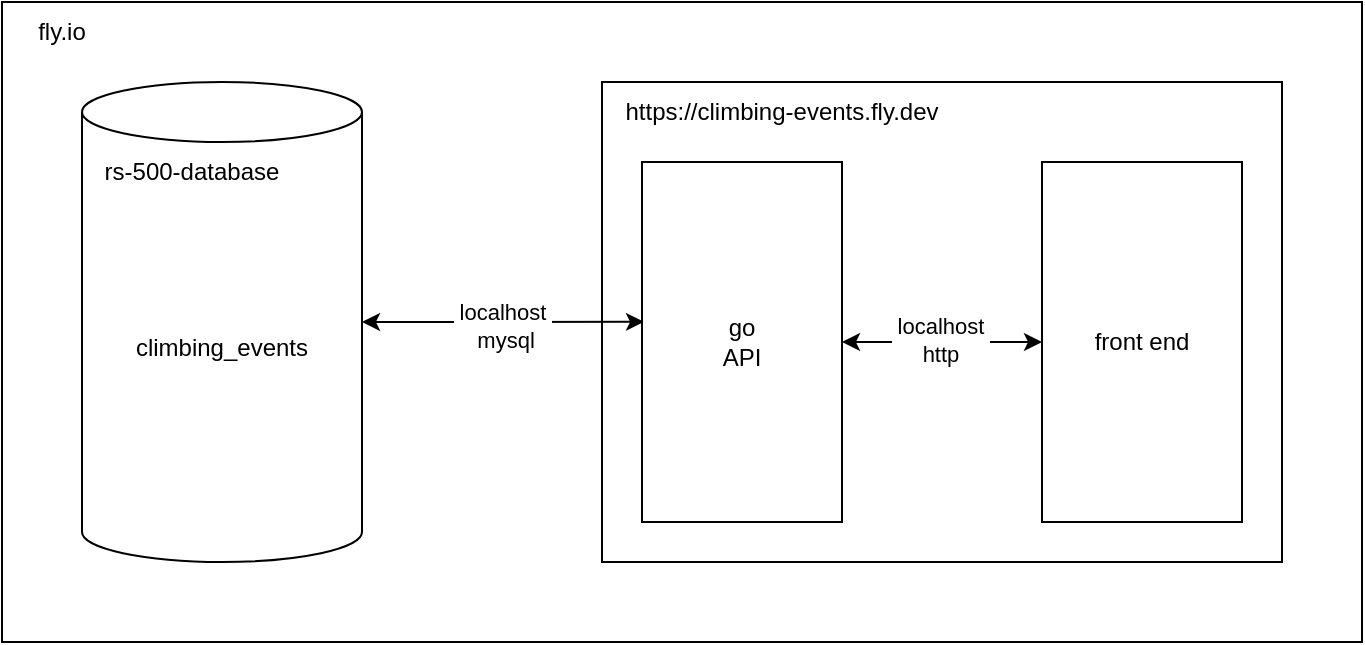 <mxfile version="24.6.5" type="device">
  <diagram id="C5RBs43oDa-KdzZeNtuy" name="Page-1">
    <mxGraphModel dx="954" dy="532" grid="1" gridSize="10" guides="1" tooltips="1" connect="1" arrows="1" fold="1" page="1" pageScale="1" pageWidth="827" pageHeight="1169" math="0" shadow="0">
      <root>
        <mxCell id="WIyWlLk6GJQsqaUBKTNV-0" />
        <mxCell id="WIyWlLk6GJQsqaUBKTNV-1" parent="WIyWlLk6GJQsqaUBKTNV-0" />
        <mxCell id="vT5-tsCif7zNP1GxxDNX-3" value="" style="rounded=0;whiteSpace=wrap;html=1;fillColor=none;" vertex="1" parent="WIyWlLk6GJQsqaUBKTNV-1">
          <mxGeometry x="80" y="80" width="680" height="320" as="geometry" />
        </mxCell>
        <mxCell id="vT5-tsCif7zNP1GxxDNX-4" value="fly.io" style="text;html=1;align=center;verticalAlign=middle;whiteSpace=wrap;rounded=0;" vertex="1" parent="WIyWlLk6GJQsqaUBKTNV-1">
          <mxGeometry x="80" y="80" width="60" height="30" as="geometry" />
        </mxCell>
        <mxCell id="vT5-tsCif7zNP1GxxDNX-6" value="" style="rounded=0;whiteSpace=wrap;html=1;fillColor=none;" vertex="1" parent="WIyWlLk6GJQsqaUBKTNV-1">
          <mxGeometry x="380" y="120" width="340" height="240" as="geometry" />
        </mxCell>
        <mxCell id="vT5-tsCif7zNP1GxxDNX-10" style="edgeStyle=orthogonalEdgeStyle;rounded=0;orthogonalLoop=1;jettySize=auto;html=1;exitX=1;exitY=0.5;exitDx=0;exitDy=0;exitPerimeter=0;startArrow=classic;startFill=1;entryX=0.01;entryY=0.444;entryDx=0;entryDy=0;entryPerimeter=0;" edge="1" parent="WIyWlLk6GJQsqaUBKTNV-1" source="vT5-tsCif7zNP1GxxDNX-9" target="vT5-tsCif7zNP1GxxDNX-14">
          <mxGeometry relative="1" as="geometry">
            <mxPoint x="399" y="240" as="targetPoint" />
          </mxGeometry>
        </mxCell>
        <mxCell id="vT5-tsCif7zNP1GxxDNX-11" value="&lt;div&gt;&amp;nbsp;localhost&amp;nbsp;&lt;/div&gt;&amp;nbsp;mysql" style="edgeLabel;html=1;align=center;verticalAlign=middle;resizable=0;points=[];" vertex="1" connectable="0" parent="vT5-tsCif7zNP1GxxDNX-10">
          <mxGeometry x="-0.017" y="-2" relative="1" as="geometry">
            <mxPoint as="offset" />
          </mxGeometry>
        </mxCell>
        <mxCell id="vT5-tsCif7zNP1GxxDNX-9" value="climbing_events" style="shape=cylinder3;whiteSpace=wrap;html=1;boundedLbl=1;backgroundOutline=1;size=15;" vertex="1" parent="WIyWlLk6GJQsqaUBKTNV-1">
          <mxGeometry x="120" y="120" width="140" height="240" as="geometry" />
        </mxCell>
        <mxCell id="vT5-tsCif7zNP1GxxDNX-12" value="rs-500-database" style="text;html=1;align=center;verticalAlign=middle;whiteSpace=wrap;rounded=0;" vertex="1" parent="WIyWlLk6GJQsqaUBKTNV-1">
          <mxGeometry x="120" y="150" width="110" height="30" as="geometry" />
        </mxCell>
        <mxCell id="vT5-tsCif7zNP1GxxDNX-13" value="https://climbing-events.fly.dev" style="text;html=1;align=center;verticalAlign=middle;whiteSpace=wrap;rounded=0;" vertex="1" parent="WIyWlLk6GJQsqaUBKTNV-1">
          <mxGeometry x="380" y="120" width="180" height="30" as="geometry" />
        </mxCell>
        <mxCell id="vT5-tsCif7zNP1GxxDNX-19" style="edgeStyle=orthogonalEdgeStyle;rounded=0;orthogonalLoop=1;jettySize=auto;html=1;exitX=1;exitY=0.5;exitDx=0;exitDy=0;startArrow=classic;startFill=1;" edge="1" parent="WIyWlLk6GJQsqaUBKTNV-1" source="vT5-tsCif7zNP1GxxDNX-14" target="vT5-tsCif7zNP1GxxDNX-15">
          <mxGeometry relative="1" as="geometry" />
        </mxCell>
        <mxCell id="vT5-tsCif7zNP1GxxDNX-20" value="&amp;nbsp;localhost&amp;nbsp;&lt;div&gt;http&lt;/div&gt;" style="edgeLabel;html=1;align=center;verticalAlign=middle;resizable=0;points=[];" vertex="1" connectable="0" parent="vT5-tsCif7zNP1GxxDNX-19">
          <mxGeometry x="-0.02" y="1" relative="1" as="geometry">
            <mxPoint as="offset" />
          </mxGeometry>
        </mxCell>
        <mxCell id="vT5-tsCif7zNP1GxxDNX-14" value="&lt;div&gt;&lt;span style=&quot;background-color: initial;&quot;&gt;go&lt;/span&gt;&lt;br&gt;&lt;/div&gt;&lt;div&gt;API&lt;/div&gt;" style="rounded=0;whiteSpace=wrap;html=1;" vertex="1" parent="WIyWlLk6GJQsqaUBKTNV-1">
          <mxGeometry x="400" y="160" width="100" height="180" as="geometry" />
        </mxCell>
        <mxCell id="vT5-tsCif7zNP1GxxDNX-15" value="front end" style="rounded=0;whiteSpace=wrap;html=1;" vertex="1" parent="WIyWlLk6GJQsqaUBKTNV-1">
          <mxGeometry x="600" y="160" width="100" height="180" as="geometry" />
        </mxCell>
      </root>
    </mxGraphModel>
  </diagram>
</mxfile>
